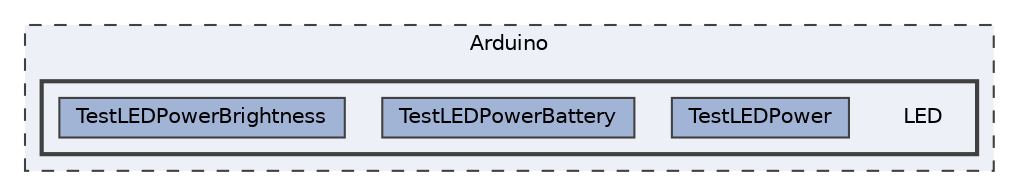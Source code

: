 digraph "Arduino/LED"
{
 // LATEX_PDF_SIZE
  bgcolor="transparent";
  edge [fontname=Helvetica,fontsize=10,labelfontname=Helvetica,labelfontsize=10];
  node [fontname=Helvetica,fontsize=10,shape=box,height=0.2,width=0.4];
  compound=true
  subgraph clusterdir_a991eec27578c865874ede3d8ec657c2 {
    graph [ bgcolor="#edf0f7", pencolor="grey25", label="Arduino", fontname=Helvetica,fontsize=10 style="filled,dashed", URL="dir_a991eec27578c865874ede3d8ec657c2.html",tooltip=""]
  subgraph clusterdir_ef233f5d7f9dba7e34f2f1d1ef4b6710 {
    graph [ bgcolor="#edf0f7", pencolor="grey25", label="", fontname=Helvetica,fontsize=10 style="filled,bold", URL="dir_ef233f5d7f9dba7e34f2f1d1ef4b6710.html",tooltip=""]
    dir_ef233f5d7f9dba7e34f2f1d1ef4b6710 [shape=plaintext, label="LED"];
  dir_29ca5daff4964ff370574cbe122e565a [label="TestLEDPower", fillcolor="#a2b4d6", color="grey25", style="filled", URL="dir_29ca5daff4964ff370574cbe122e565a.html",tooltip=""];
  dir_dfe44bae51975f9ea0c60f2db42faecf [label="TestLEDPowerBattery", fillcolor="#a2b4d6", color="grey25", style="filled", URL="dir_dfe44bae51975f9ea0c60f2db42faecf.html",tooltip=""];
  dir_a78c4bd9aa1012662c2998526979a577 [label="TestLEDPowerBrightness", fillcolor="#a2b4d6", color="grey25", style="filled", URL="dir_a78c4bd9aa1012662c2998526979a577.html",tooltip=""];
  }
  }
}
